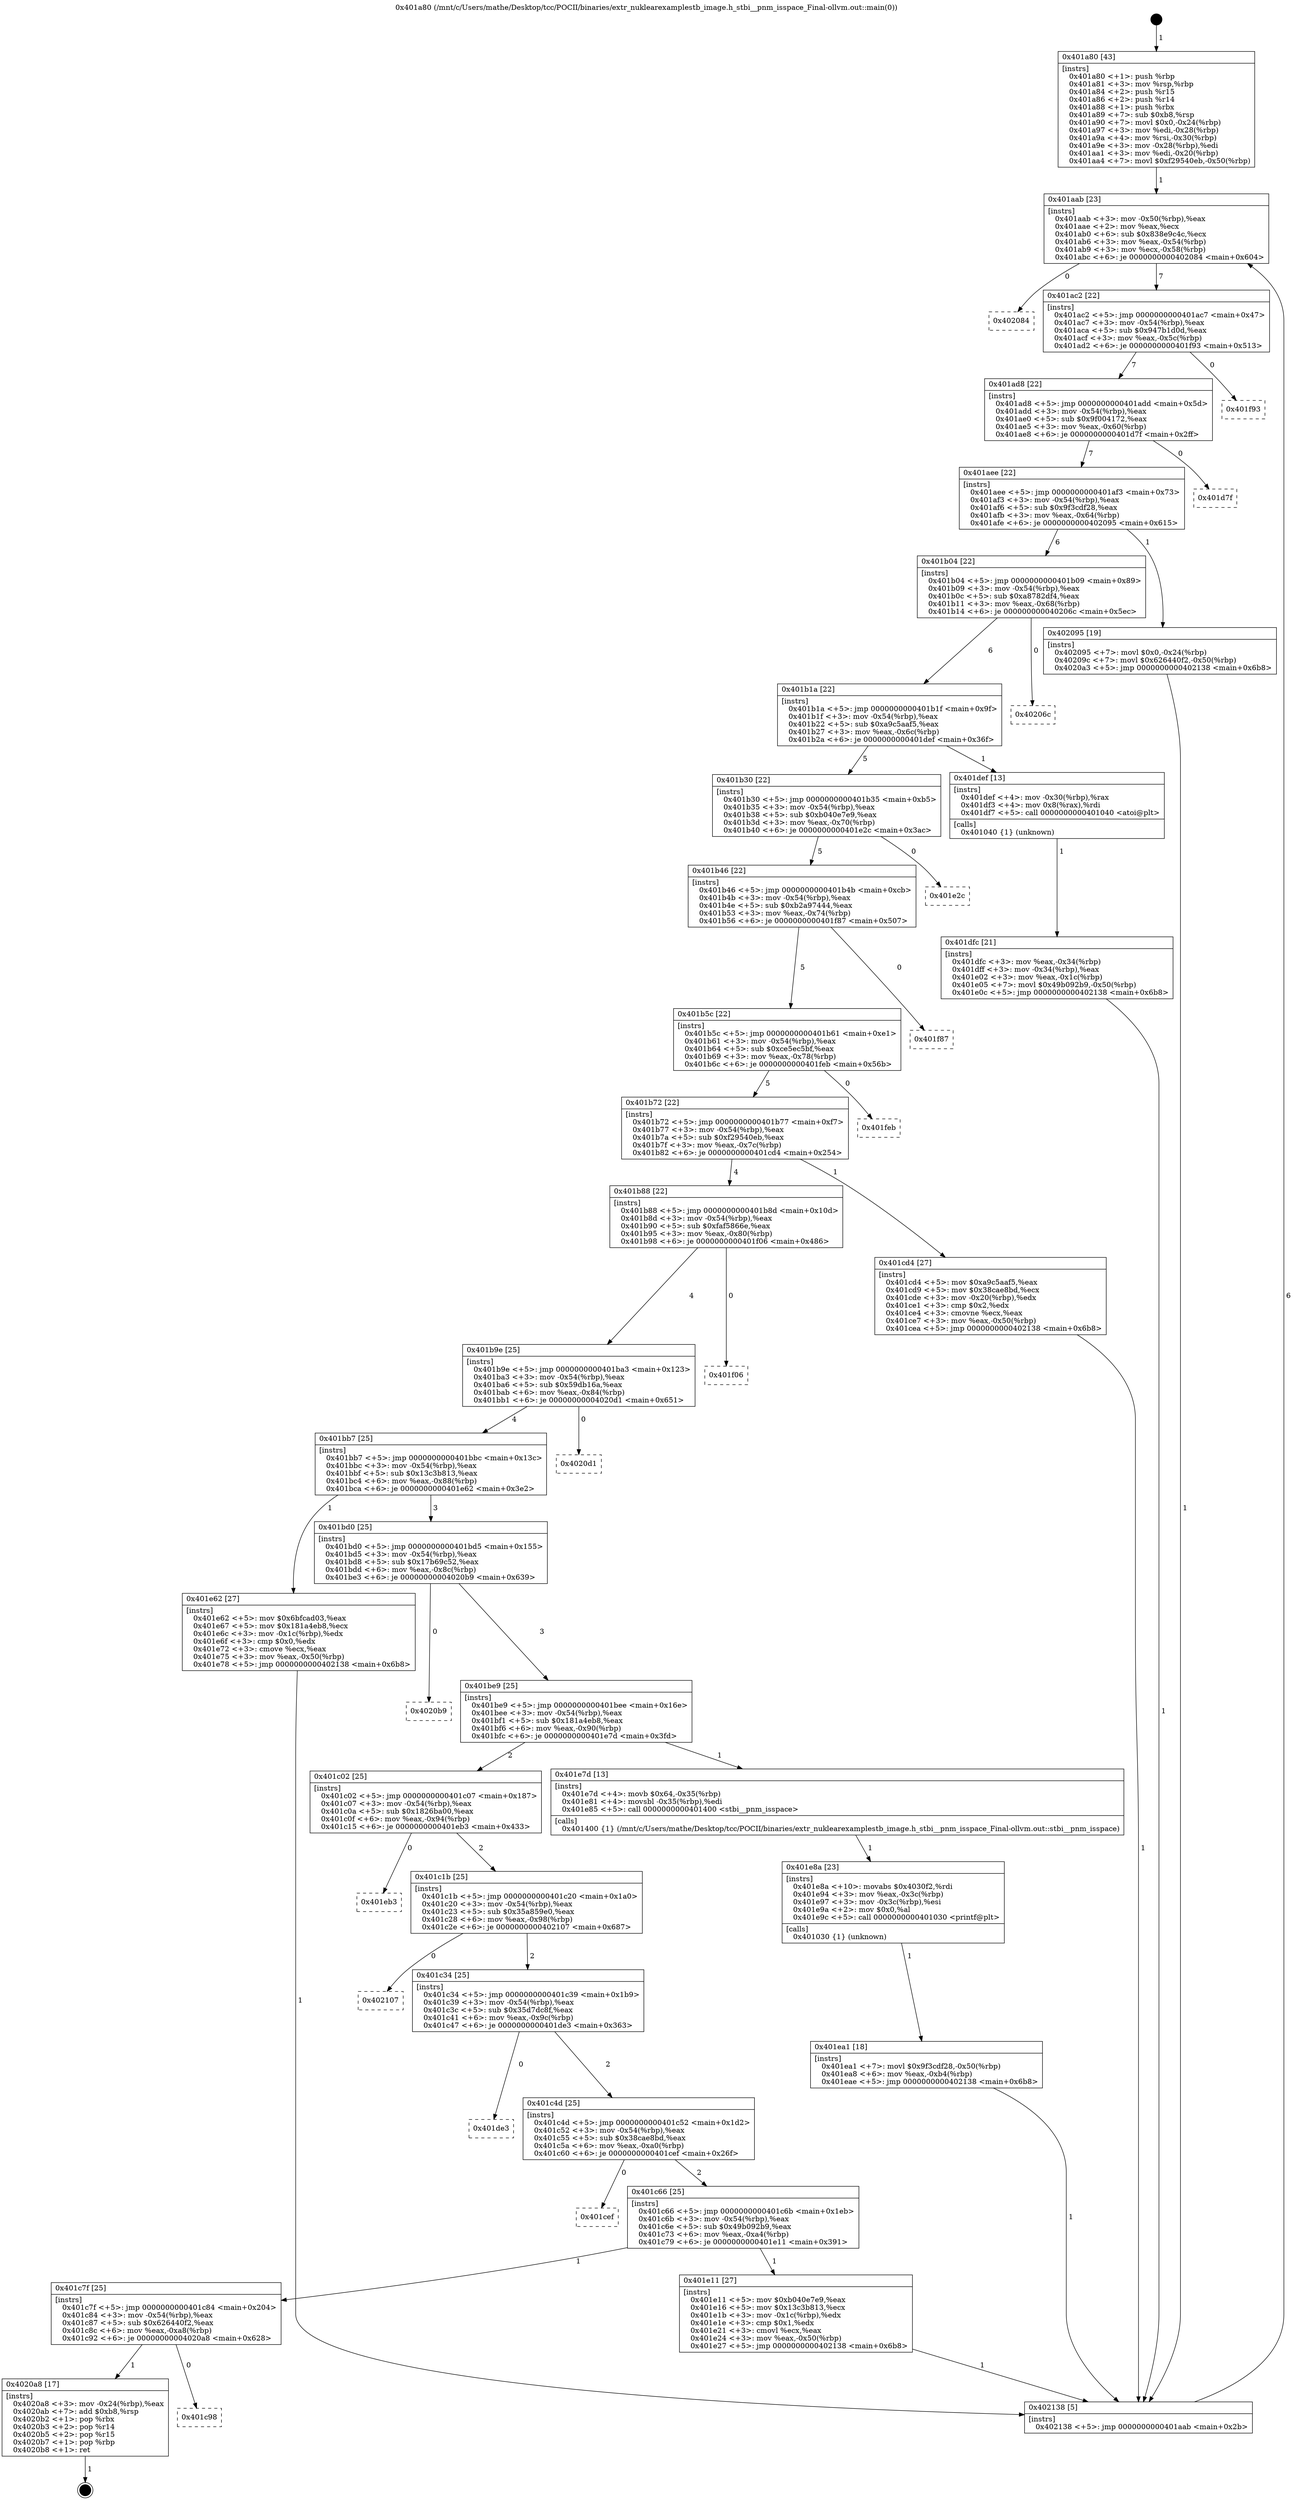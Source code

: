 digraph "0x401a80" {
  label = "0x401a80 (/mnt/c/Users/mathe/Desktop/tcc/POCII/binaries/extr_nuklearexamplestb_image.h_stbi__pnm_isspace_Final-ollvm.out::main(0))"
  labelloc = "t"
  node[shape=record]

  Entry [label="",width=0.3,height=0.3,shape=circle,fillcolor=black,style=filled]
  "0x401aab" [label="{
     0x401aab [23]\l
     | [instrs]\l
     &nbsp;&nbsp;0x401aab \<+3\>: mov -0x50(%rbp),%eax\l
     &nbsp;&nbsp;0x401aae \<+2\>: mov %eax,%ecx\l
     &nbsp;&nbsp;0x401ab0 \<+6\>: sub $0x838e9c4c,%ecx\l
     &nbsp;&nbsp;0x401ab6 \<+3\>: mov %eax,-0x54(%rbp)\l
     &nbsp;&nbsp;0x401ab9 \<+3\>: mov %ecx,-0x58(%rbp)\l
     &nbsp;&nbsp;0x401abc \<+6\>: je 0000000000402084 \<main+0x604\>\l
  }"]
  "0x402084" [label="{
     0x402084\l
  }", style=dashed]
  "0x401ac2" [label="{
     0x401ac2 [22]\l
     | [instrs]\l
     &nbsp;&nbsp;0x401ac2 \<+5\>: jmp 0000000000401ac7 \<main+0x47\>\l
     &nbsp;&nbsp;0x401ac7 \<+3\>: mov -0x54(%rbp),%eax\l
     &nbsp;&nbsp;0x401aca \<+5\>: sub $0x947b1d0d,%eax\l
     &nbsp;&nbsp;0x401acf \<+3\>: mov %eax,-0x5c(%rbp)\l
     &nbsp;&nbsp;0x401ad2 \<+6\>: je 0000000000401f93 \<main+0x513\>\l
  }"]
  Exit [label="",width=0.3,height=0.3,shape=circle,fillcolor=black,style=filled,peripheries=2]
  "0x401f93" [label="{
     0x401f93\l
  }", style=dashed]
  "0x401ad8" [label="{
     0x401ad8 [22]\l
     | [instrs]\l
     &nbsp;&nbsp;0x401ad8 \<+5\>: jmp 0000000000401add \<main+0x5d\>\l
     &nbsp;&nbsp;0x401add \<+3\>: mov -0x54(%rbp),%eax\l
     &nbsp;&nbsp;0x401ae0 \<+5\>: sub $0x9f004172,%eax\l
     &nbsp;&nbsp;0x401ae5 \<+3\>: mov %eax,-0x60(%rbp)\l
     &nbsp;&nbsp;0x401ae8 \<+6\>: je 0000000000401d7f \<main+0x2ff\>\l
  }"]
  "0x401c98" [label="{
     0x401c98\l
  }", style=dashed]
  "0x401d7f" [label="{
     0x401d7f\l
  }", style=dashed]
  "0x401aee" [label="{
     0x401aee [22]\l
     | [instrs]\l
     &nbsp;&nbsp;0x401aee \<+5\>: jmp 0000000000401af3 \<main+0x73\>\l
     &nbsp;&nbsp;0x401af3 \<+3\>: mov -0x54(%rbp),%eax\l
     &nbsp;&nbsp;0x401af6 \<+5\>: sub $0x9f3cdf28,%eax\l
     &nbsp;&nbsp;0x401afb \<+3\>: mov %eax,-0x64(%rbp)\l
     &nbsp;&nbsp;0x401afe \<+6\>: je 0000000000402095 \<main+0x615\>\l
  }"]
  "0x4020a8" [label="{
     0x4020a8 [17]\l
     | [instrs]\l
     &nbsp;&nbsp;0x4020a8 \<+3\>: mov -0x24(%rbp),%eax\l
     &nbsp;&nbsp;0x4020ab \<+7\>: add $0xb8,%rsp\l
     &nbsp;&nbsp;0x4020b2 \<+1\>: pop %rbx\l
     &nbsp;&nbsp;0x4020b3 \<+2\>: pop %r14\l
     &nbsp;&nbsp;0x4020b5 \<+2\>: pop %r15\l
     &nbsp;&nbsp;0x4020b7 \<+1\>: pop %rbp\l
     &nbsp;&nbsp;0x4020b8 \<+1\>: ret\l
  }"]
  "0x402095" [label="{
     0x402095 [19]\l
     | [instrs]\l
     &nbsp;&nbsp;0x402095 \<+7\>: movl $0x0,-0x24(%rbp)\l
     &nbsp;&nbsp;0x40209c \<+7\>: movl $0x626440f2,-0x50(%rbp)\l
     &nbsp;&nbsp;0x4020a3 \<+5\>: jmp 0000000000402138 \<main+0x6b8\>\l
  }"]
  "0x401b04" [label="{
     0x401b04 [22]\l
     | [instrs]\l
     &nbsp;&nbsp;0x401b04 \<+5\>: jmp 0000000000401b09 \<main+0x89\>\l
     &nbsp;&nbsp;0x401b09 \<+3\>: mov -0x54(%rbp),%eax\l
     &nbsp;&nbsp;0x401b0c \<+5\>: sub $0xa8782df4,%eax\l
     &nbsp;&nbsp;0x401b11 \<+3\>: mov %eax,-0x68(%rbp)\l
     &nbsp;&nbsp;0x401b14 \<+6\>: je 000000000040206c \<main+0x5ec\>\l
  }"]
  "0x401ea1" [label="{
     0x401ea1 [18]\l
     | [instrs]\l
     &nbsp;&nbsp;0x401ea1 \<+7\>: movl $0x9f3cdf28,-0x50(%rbp)\l
     &nbsp;&nbsp;0x401ea8 \<+6\>: mov %eax,-0xb4(%rbp)\l
     &nbsp;&nbsp;0x401eae \<+5\>: jmp 0000000000402138 \<main+0x6b8\>\l
  }"]
  "0x40206c" [label="{
     0x40206c\l
  }", style=dashed]
  "0x401b1a" [label="{
     0x401b1a [22]\l
     | [instrs]\l
     &nbsp;&nbsp;0x401b1a \<+5\>: jmp 0000000000401b1f \<main+0x9f\>\l
     &nbsp;&nbsp;0x401b1f \<+3\>: mov -0x54(%rbp),%eax\l
     &nbsp;&nbsp;0x401b22 \<+5\>: sub $0xa9c5aaf5,%eax\l
     &nbsp;&nbsp;0x401b27 \<+3\>: mov %eax,-0x6c(%rbp)\l
     &nbsp;&nbsp;0x401b2a \<+6\>: je 0000000000401def \<main+0x36f\>\l
  }"]
  "0x401e8a" [label="{
     0x401e8a [23]\l
     | [instrs]\l
     &nbsp;&nbsp;0x401e8a \<+10\>: movabs $0x4030f2,%rdi\l
     &nbsp;&nbsp;0x401e94 \<+3\>: mov %eax,-0x3c(%rbp)\l
     &nbsp;&nbsp;0x401e97 \<+3\>: mov -0x3c(%rbp),%esi\l
     &nbsp;&nbsp;0x401e9a \<+2\>: mov $0x0,%al\l
     &nbsp;&nbsp;0x401e9c \<+5\>: call 0000000000401030 \<printf@plt\>\l
     | [calls]\l
     &nbsp;&nbsp;0x401030 \{1\} (unknown)\l
  }"]
  "0x401def" [label="{
     0x401def [13]\l
     | [instrs]\l
     &nbsp;&nbsp;0x401def \<+4\>: mov -0x30(%rbp),%rax\l
     &nbsp;&nbsp;0x401df3 \<+4\>: mov 0x8(%rax),%rdi\l
     &nbsp;&nbsp;0x401df7 \<+5\>: call 0000000000401040 \<atoi@plt\>\l
     | [calls]\l
     &nbsp;&nbsp;0x401040 \{1\} (unknown)\l
  }"]
  "0x401b30" [label="{
     0x401b30 [22]\l
     | [instrs]\l
     &nbsp;&nbsp;0x401b30 \<+5\>: jmp 0000000000401b35 \<main+0xb5\>\l
     &nbsp;&nbsp;0x401b35 \<+3\>: mov -0x54(%rbp),%eax\l
     &nbsp;&nbsp;0x401b38 \<+5\>: sub $0xb040e7e9,%eax\l
     &nbsp;&nbsp;0x401b3d \<+3\>: mov %eax,-0x70(%rbp)\l
     &nbsp;&nbsp;0x401b40 \<+6\>: je 0000000000401e2c \<main+0x3ac\>\l
  }"]
  "0x401c7f" [label="{
     0x401c7f [25]\l
     | [instrs]\l
     &nbsp;&nbsp;0x401c7f \<+5\>: jmp 0000000000401c84 \<main+0x204\>\l
     &nbsp;&nbsp;0x401c84 \<+3\>: mov -0x54(%rbp),%eax\l
     &nbsp;&nbsp;0x401c87 \<+5\>: sub $0x626440f2,%eax\l
     &nbsp;&nbsp;0x401c8c \<+6\>: mov %eax,-0xa8(%rbp)\l
     &nbsp;&nbsp;0x401c92 \<+6\>: je 00000000004020a8 \<main+0x628\>\l
  }"]
  "0x401e2c" [label="{
     0x401e2c\l
  }", style=dashed]
  "0x401b46" [label="{
     0x401b46 [22]\l
     | [instrs]\l
     &nbsp;&nbsp;0x401b46 \<+5\>: jmp 0000000000401b4b \<main+0xcb\>\l
     &nbsp;&nbsp;0x401b4b \<+3\>: mov -0x54(%rbp),%eax\l
     &nbsp;&nbsp;0x401b4e \<+5\>: sub $0xb2a97444,%eax\l
     &nbsp;&nbsp;0x401b53 \<+3\>: mov %eax,-0x74(%rbp)\l
     &nbsp;&nbsp;0x401b56 \<+6\>: je 0000000000401f87 \<main+0x507\>\l
  }"]
  "0x401e11" [label="{
     0x401e11 [27]\l
     | [instrs]\l
     &nbsp;&nbsp;0x401e11 \<+5\>: mov $0xb040e7e9,%eax\l
     &nbsp;&nbsp;0x401e16 \<+5\>: mov $0x13c3b813,%ecx\l
     &nbsp;&nbsp;0x401e1b \<+3\>: mov -0x1c(%rbp),%edx\l
     &nbsp;&nbsp;0x401e1e \<+3\>: cmp $0x1,%edx\l
     &nbsp;&nbsp;0x401e21 \<+3\>: cmovl %ecx,%eax\l
     &nbsp;&nbsp;0x401e24 \<+3\>: mov %eax,-0x50(%rbp)\l
     &nbsp;&nbsp;0x401e27 \<+5\>: jmp 0000000000402138 \<main+0x6b8\>\l
  }"]
  "0x401f87" [label="{
     0x401f87\l
  }", style=dashed]
  "0x401b5c" [label="{
     0x401b5c [22]\l
     | [instrs]\l
     &nbsp;&nbsp;0x401b5c \<+5\>: jmp 0000000000401b61 \<main+0xe1\>\l
     &nbsp;&nbsp;0x401b61 \<+3\>: mov -0x54(%rbp),%eax\l
     &nbsp;&nbsp;0x401b64 \<+5\>: sub $0xce5ec5bf,%eax\l
     &nbsp;&nbsp;0x401b69 \<+3\>: mov %eax,-0x78(%rbp)\l
     &nbsp;&nbsp;0x401b6c \<+6\>: je 0000000000401feb \<main+0x56b\>\l
  }"]
  "0x401c66" [label="{
     0x401c66 [25]\l
     | [instrs]\l
     &nbsp;&nbsp;0x401c66 \<+5\>: jmp 0000000000401c6b \<main+0x1eb\>\l
     &nbsp;&nbsp;0x401c6b \<+3\>: mov -0x54(%rbp),%eax\l
     &nbsp;&nbsp;0x401c6e \<+5\>: sub $0x49b092b9,%eax\l
     &nbsp;&nbsp;0x401c73 \<+6\>: mov %eax,-0xa4(%rbp)\l
     &nbsp;&nbsp;0x401c79 \<+6\>: je 0000000000401e11 \<main+0x391\>\l
  }"]
  "0x401feb" [label="{
     0x401feb\l
  }", style=dashed]
  "0x401b72" [label="{
     0x401b72 [22]\l
     | [instrs]\l
     &nbsp;&nbsp;0x401b72 \<+5\>: jmp 0000000000401b77 \<main+0xf7\>\l
     &nbsp;&nbsp;0x401b77 \<+3\>: mov -0x54(%rbp),%eax\l
     &nbsp;&nbsp;0x401b7a \<+5\>: sub $0xf29540eb,%eax\l
     &nbsp;&nbsp;0x401b7f \<+3\>: mov %eax,-0x7c(%rbp)\l
     &nbsp;&nbsp;0x401b82 \<+6\>: je 0000000000401cd4 \<main+0x254\>\l
  }"]
  "0x401cef" [label="{
     0x401cef\l
  }", style=dashed]
  "0x401cd4" [label="{
     0x401cd4 [27]\l
     | [instrs]\l
     &nbsp;&nbsp;0x401cd4 \<+5\>: mov $0xa9c5aaf5,%eax\l
     &nbsp;&nbsp;0x401cd9 \<+5\>: mov $0x38cae8bd,%ecx\l
     &nbsp;&nbsp;0x401cde \<+3\>: mov -0x20(%rbp),%edx\l
     &nbsp;&nbsp;0x401ce1 \<+3\>: cmp $0x2,%edx\l
     &nbsp;&nbsp;0x401ce4 \<+3\>: cmovne %ecx,%eax\l
     &nbsp;&nbsp;0x401ce7 \<+3\>: mov %eax,-0x50(%rbp)\l
     &nbsp;&nbsp;0x401cea \<+5\>: jmp 0000000000402138 \<main+0x6b8\>\l
  }"]
  "0x401b88" [label="{
     0x401b88 [22]\l
     | [instrs]\l
     &nbsp;&nbsp;0x401b88 \<+5\>: jmp 0000000000401b8d \<main+0x10d\>\l
     &nbsp;&nbsp;0x401b8d \<+3\>: mov -0x54(%rbp),%eax\l
     &nbsp;&nbsp;0x401b90 \<+5\>: sub $0xfaf5866e,%eax\l
     &nbsp;&nbsp;0x401b95 \<+3\>: mov %eax,-0x80(%rbp)\l
     &nbsp;&nbsp;0x401b98 \<+6\>: je 0000000000401f06 \<main+0x486\>\l
  }"]
  "0x402138" [label="{
     0x402138 [5]\l
     | [instrs]\l
     &nbsp;&nbsp;0x402138 \<+5\>: jmp 0000000000401aab \<main+0x2b\>\l
  }"]
  "0x401a80" [label="{
     0x401a80 [43]\l
     | [instrs]\l
     &nbsp;&nbsp;0x401a80 \<+1\>: push %rbp\l
     &nbsp;&nbsp;0x401a81 \<+3\>: mov %rsp,%rbp\l
     &nbsp;&nbsp;0x401a84 \<+2\>: push %r15\l
     &nbsp;&nbsp;0x401a86 \<+2\>: push %r14\l
     &nbsp;&nbsp;0x401a88 \<+1\>: push %rbx\l
     &nbsp;&nbsp;0x401a89 \<+7\>: sub $0xb8,%rsp\l
     &nbsp;&nbsp;0x401a90 \<+7\>: movl $0x0,-0x24(%rbp)\l
     &nbsp;&nbsp;0x401a97 \<+3\>: mov %edi,-0x28(%rbp)\l
     &nbsp;&nbsp;0x401a9a \<+4\>: mov %rsi,-0x30(%rbp)\l
     &nbsp;&nbsp;0x401a9e \<+3\>: mov -0x28(%rbp),%edi\l
     &nbsp;&nbsp;0x401aa1 \<+3\>: mov %edi,-0x20(%rbp)\l
     &nbsp;&nbsp;0x401aa4 \<+7\>: movl $0xf29540eb,-0x50(%rbp)\l
  }"]
  "0x401dfc" [label="{
     0x401dfc [21]\l
     | [instrs]\l
     &nbsp;&nbsp;0x401dfc \<+3\>: mov %eax,-0x34(%rbp)\l
     &nbsp;&nbsp;0x401dff \<+3\>: mov -0x34(%rbp),%eax\l
     &nbsp;&nbsp;0x401e02 \<+3\>: mov %eax,-0x1c(%rbp)\l
     &nbsp;&nbsp;0x401e05 \<+7\>: movl $0x49b092b9,-0x50(%rbp)\l
     &nbsp;&nbsp;0x401e0c \<+5\>: jmp 0000000000402138 \<main+0x6b8\>\l
  }"]
  "0x401c4d" [label="{
     0x401c4d [25]\l
     | [instrs]\l
     &nbsp;&nbsp;0x401c4d \<+5\>: jmp 0000000000401c52 \<main+0x1d2\>\l
     &nbsp;&nbsp;0x401c52 \<+3\>: mov -0x54(%rbp),%eax\l
     &nbsp;&nbsp;0x401c55 \<+5\>: sub $0x38cae8bd,%eax\l
     &nbsp;&nbsp;0x401c5a \<+6\>: mov %eax,-0xa0(%rbp)\l
     &nbsp;&nbsp;0x401c60 \<+6\>: je 0000000000401cef \<main+0x26f\>\l
  }"]
  "0x401f06" [label="{
     0x401f06\l
  }", style=dashed]
  "0x401b9e" [label="{
     0x401b9e [25]\l
     | [instrs]\l
     &nbsp;&nbsp;0x401b9e \<+5\>: jmp 0000000000401ba3 \<main+0x123\>\l
     &nbsp;&nbsp;0x401ba3 \<+3\>: mov -0x54(%rbp),%eax\l
     &nbsp;&nbsp;0x401ba6 \<+5\>: sub $0x59db16a,%eax\l
     &nbsp;&nbsp;0x401bab \<+6\>: mov %eax,-0x84(%rbp)\l
     &nbsp;&nbsp;0x401bb1 \<+6\>: je 00000000004020d1 \<main+0x651\>\l
  }"]
  "0x401de3" [label="{
     0x401de3\l
  }", style=dashed]
  "0x4020d1" [label="{
     0x4020d1\l
  }", style=dashed]
  "0x401bb7" [label="{
     0x401bb7 [25]\l
     | [instrs]\l
     &nbsp;&nbsp;0x401bb7 \<+5\>: jmp 0000000000401bbc \<main+0x13c\>\l
     &nbsp;&nbsp;0x401bbc \<+3\>: mov -0x54(%rbp),%eax\l
     &nbsp;&nbsp;0x401bbf \<+5\>: sub $0x13c3b813,%eax\l
     &nbsp;&nbsp;0x401bc4 \<+6\>: mov %eax,-0x88(%rbp)\l
     &nbsp;&nbsp;0x401bca \<+6\>: je 0000000000401e62 \<main+0x3e2\>\l
  }"]
  "0x401c34" [label="{
     0x401c34 [25]\l
     | [instrs]\l
     &nbsp;&nbsp;0x401c34 \<+5\>: jmp 0000000000401c39 \<main+0x1b9\>\l
     &nbsp;&nbsp;0x401c39 \<+3\>: mov -0x54(%rbp),%eax\l
     &nbsp;&nbsp;0x401c3c \<+5\>: sub $0x35d7dc8f,%eax\l
     &nbsp;&nbsp;0x401c41 \<+6\>: mov %eax,-0x9c(%rbp)\l
     &nbsp;&nbsp;0x401c47 \<+6\>: je 0000000000401de3 \<main+0x363\>\l
  }"]
  "0x401e62" [label="{
     0x401e62 [27]\l
     | [instrs]\l
     &nbsp;&nbsp;0x401e62 \<+5\>: mov $0x6bfcad03,%eax\l
     &nbsp;&nbsp;0x401e67 \<+5\>: mov $0x181a4eb8,%ecx\l
     &nbsp;&nbsp;0x401e6c \<+3\>: mov -0x1c(%rbp),%edx\l
     &nbsp;&nbsp;0x401e6f \<+3\>: cmp $0x0,%edx\l
     &nbsp;&nbsp;0x401e72 \<+3\>: cmove %ecx,%eax\l
     &nbsp;&nbsp;0x401e75 \<+3\>: mov %eax,-0x50(%rbp)\l
     &nbsp;&nbsp;0x401e78 \<+5\>: jmp 0000000000402138 \<main+0x6b8\>\l
  }"]
  "0x401bd0" [label="{
     0x401bd0 [25]\l
     | [instrs]\l
     &nbsp;&nbsp;0x401bd0 \<+5\>: jmp 0000000000401bd5 \<main+0x155\>\l
     &nbsp;&nbsp;0x401bd5 \<+3\>: mov -0x54(%rbp),%eax\l
     &nbsp;&nbsp;0x401bd8 \<+5\>: sub $0x17b69c52,%eax\l
     &nbsp;&nbsp;0x401bdd \<+6\>: mov %eax,-0x8c(%rbp)\l
     &nbsp;&nbsp;0x401be3 \<+6\>: je 00000000004020b9 \<main+0x639\>\l
  }"]
  "0x402107" [label="{
     0x402107\l
  }", style=dashed]
  "0x4020b9" [label="{
     0x4020b9\l
  }", style=dashed]
  "0x401be9" [label="{
     0x401be9 [25]\l
     | [instrs]\l
     &nbsp;&nbsp;0x401be9 \<+5\>: jmp 0000000000401bee \<main+0x16e\>\l
     &nbsp;&nbsp;0x401bee \<+3\>: mov -0x54(%rbp),%eax\l
     &nbsp;&nbsp;0x401bf1 \<+5\>: sub $0x181a4eb8,%eax\l
     &nbsp;&nbsp;0x401bf6 \<+6\>: mov %eax,-0x90(%rbp)\l
     &nbsp;&nbsp;0x401bfc \<+6\>: je 0000000000401e7d \<main+0x3fd\>\l
  }"]
  "0x401c1b" [label="{
     0x401c1b [25]\l
     | [instrs]\l
     &nbsp;&nbsp;0x401c1b \<+5\>: jmp 0000000000401c20 \<main+0x1a0\>\l
     &nbsp;&nbsp;0x401c20 \<+3\>: mov -0x54(%rbp),%eax\l
     &nbsp;&nbsp;0x401c23 \<+5\>: sub $0x35a859e0,%eax\l
     &nbsp;&nbsp;0x401c28 \<+6\>: mov %eax,-0x98(%rbp)\l
     &nbsp;&nbsp;0x401c2e \<+6\>: je 0000000000402107 \<main+0x687\>\l
  }"]
  "0x401e7d" [label="{
     0x401e7d [13]\l
     | [instrs]\l
     &nbsp;&nbsp;0x401e7d \<+4\>: movb $0x64,-0x35(%rbp)\l
     &nbsp;&nbsp;0x401e81 \<+4\>: movsbl -0x35(%rbp),%edi\l
     &nbsp;&nbsp;0x401e85 \<+5\>: call 0000000000401400 \<stbi__pnm_isspace\>\l
     | [calls]\l
     &nbsp;&nbsp;0x401400 \{1\} (/mnt/c/Users/mathe/Desktop/tcc/POCII/binaries/extr_nuklearexamplestb_image.h_stbi__pnm_isspace_Final-ollvm.out::stbi__pnm_isspace)\l
  }"]
  "0x401c02" [label="{
     0x401c02 [25]\l
     | [instrs]\l
     &nbsp;&nbsp;0x401c02 \<+5\>: jmp 0000000000401c07 \<main+0x187\>\l
     &nbsp;&nbsp;0x401c07 \<+3\>: mov -0x54(%rbp),%eax\l
     &nbsp;&nbsp;0x401c0a \<+5\>: sub $0x1826ba00,%eax\l
     &nbsp;&nbsp;0x401c0f \<+6\>: mov %eax,-0x94(%rbp)\l
     &nbsp;&nbsp;0x401c15 \<+6\>: je 0000000000401eb3 \<main+0x433\>\l
  }"]
  "0x401eb3" [label="{
     0x401eb3\l
  }", style=dashed]
  Entry -> "0x401a80" [label=" 1"]
  "0x401aab" -> "0x402084" [label=" 0"]
  "0x401aab" -> "0x401ac2" [label=" 7"]
  "0x4020a8" -> Exit [label=" 1"]
  "0x401ac2" -> "0x401f93" [label=" 0"]
  "0x401ac2" -> "0x401ad8" [label=" 7"]
  "0x401c7f" -> "0x401c98" [label=" 0"]
  "0x401ad8" -> "0x401d7f" [label=" 0"]
  "0x401ad8" -> "0x401aee" [label=" 7"]
  "0x401c7f" -> "0x4020a8" [label=" 1"]
  "0x401aee" -> "0x402095" [label=" 1"]
  "0x401aee" -> "0x401b04" [label=" 6"]
  "0x402095" -> "0x402138" [label=" 1"]
  "0x401b04" -> "0x40206c" [label=" 0"]
  "0x401b04" -> "0x401b1a" [label=" 6"]
  "0x401ea1" -> "0x402138" [label=" 1"]
  "0x401b1a" -> "0x401def" [label=" 1"]
  "0x401b1a" -> "0x401b30" [label=" 5"]
  "0x401e8a" -> "0x401ea1" [label=" 1"]
  "0x401b30" -> "0x401e2c" [label=" 0"]
  "0x401b30" -> "0x401b46" [label=" 5"]
  "0x401e7d" -> "0x401e8a" [label=" 1"]
  "0x401b46" -> "0x401f87" [label=" 0"]
  "0x401b46" -> "0x401b5c" [label=" 5"]
  "0x401e62" -> "0x402138" [label=" 1"]
  "0x401b5c" -> "0x401feb" [label=" 0"]
  "0x401b5c" -> "0x401b72" [label=" 5"]
  "0x401c66" -> "0x401c7f" [label=" 1"]
  "0x401b72" -> "0x401cd4" [label=" 1"]
  "0x401b72" -> "0x401b88" [label=" 4"]
  "0x401cd4" -> "0x402138" [label=" 1"]
  "0x401a80" -> "0x401aab" [label=" 1"]
  "0x402138" -> "0x401aab" [label=" 6"]
  "0x401def" -> "0x401dfc" [label=" 1"]
  "0x401dfc" -> "0x402138" [label=" 1"]
  "0x401c66" -> "0x401e11" [label=" 1"]
  "0x401b88" -> "0x401f06" [label=" 0"]
  "0x401b88" -> "0x401b9e" [label=" 4"]
  "0x401c4d" -> "0x401c66" [label=" 2"]
  "0x401b9e" -> "0x4020d1" [label=" 0"]
  "0x401b9e" -> "0x401bb7" [label=" 4"]
  "0x401c4d" -> "0x401cef" [label=" 0"]
  "0x401bb7" -> "0x401e62" [label=" 1"]
  "0x401bb7" -> "0x401bd0" [label=" 3"]
  "0x401c34" -> "0x401c4d" [label=" 2"]
  "0x401bd0" -> "0x4020b9" [label=" 0"]
  "0x401bd0" -> "0x401be9" [label=" 3"]
  "0x401c34" -> "0x401de3" [label=" 0"]
  "0x401be9" -> "0x401e7d" [label=" 1"]
  "0x401be9" -> "0x401c02" [label=" 2"]
  "0x401c1b" -> "0x401c34" [label=" 2"]
  "0x401c02" -> "0x401eb3" [label=" 0"]
  "0x401c02" -> "0x401c1b" [label=" 2"]
  "0x401e11" -> "0x402138" [label=" 1"]
  "0x401c1b" -> "0x402107" [label=" 0"]
}
